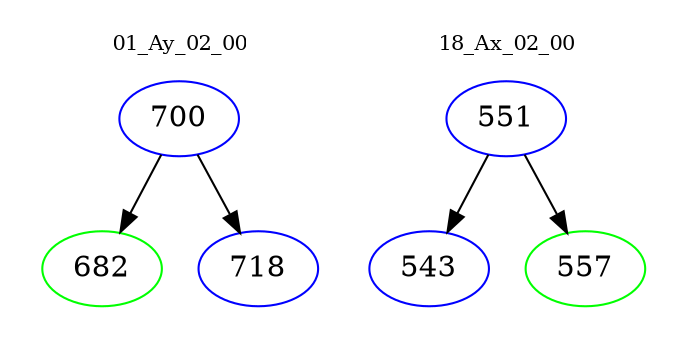 digraph{
subgraph cluster_0 {
color = white
label = "01_Ay_02_00";
fontsize=10;
T0_700 [label="700", color="blue"]
T0_700 -> T0_682 [color="black"]
T0_682 [label="682", color="green"]
T0_700 -> T0_718 [color="black"]
T0_718 [label="718", color="blue"]
}
subgraph cluster_1 {
color = white
label = "18_Ax_02_00";
fontsize=10;
T1_551 [label="551", color="blue"]
T1_551 -> T1_543 [color="black"]
T1_543 [label="543", color="blue"]
T1_551 -> T1_557 [color="black"]
T1_557 [label="557", color="green"]
}
}
